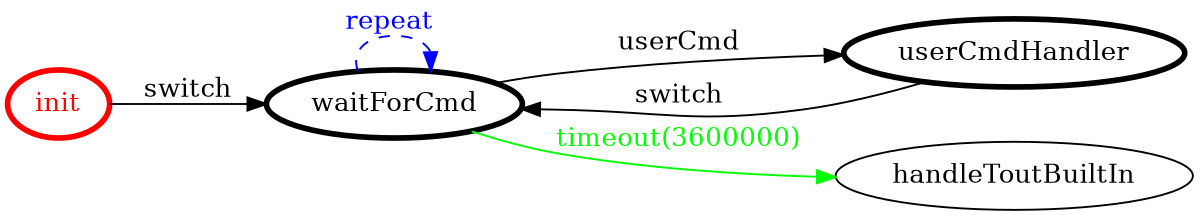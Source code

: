 /*
*
* A GraphViz DOT FSM description 
* Please use a GraphViz visualizer (like http://www.webgraphviz.com)
*  
*/

digraph finite_state_machine {
	rankdir=LR
	size="8,5"
	
	init [ color = red ][ fontcolor = red ][ penwidth = 3 ]
	waitForCmd [ color = black ][ fontcolor = black ][ penwidth = 3 ]
	userCmdHandler [ color = black ][ fontcolor = black ][ penwidth = 3 ]
	
	waitForCmd -> userCmdHandler [ label = "userCmd" ][ color = black ][ fontcolor = black ]
	waitForCmd -> handleToutBuiltIn [ label = "timeout(3600000)" ][ color = green ][ fontcolor = green ]
	userCmdHandler -> waitForCmd [ label = "switch" ][ color = black ][ fontcolor = black ]
	init -> waitForCmd [ label = "switch" ][ color = black ][ fontcolor = black ]
	waitForCmd -> waitForCmd [ label = "repeat "][ style = dashed ][ color = blue ][ fontcolor = blue ]
}
